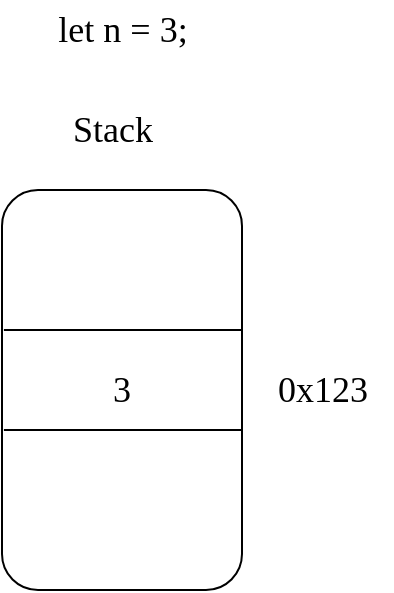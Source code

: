 <mxfile scale="1" border="20">
    <diagram id="gPd3Chro8MiztMe0Yh4c" name="第 1 页">
        <mxGraphModel dx="784" dy="905" grid="1" gridSize="10" guides="1" tooltips="1" connect="1" arrows="1" fold="1" page="1" pageScale="1" pageWidth="827" pageHeight="1169" background="#FFFFFF" math="0" shadow="0">
            <root>
                <mxCell id="0"/>
                <mxCell id="1" parent="0"/>
                <mxCell id="2" value="&lt;font style=&quot;font-size: 18px;&quot;&gt;3&lt;/font&gt;" style="rounded=1;whiteSpace=wrap;html=1;fontSize=18;fontFamily=Comic Sans MS;" parent="1" vertex="1">
                    <mxGeometry x="260" y="235" width="120" height="200" as="geometry"/>
                </mxCell>
                <mxCell id="3" value="&lt;font style=&quot;font-size: 18px;&quot;&gt;Stack&lt;/font&gt;" style="text;html=1;align=center;verticalAlign=middle;resizable=0;points=[];autosize=1;strokeColor=none;fillColor=none;fontSize=18;fontFamily=Comic Sans MS;" parent="1" vertex="1">
                    <mxGeometry x="285" y="190" width="60" height="30" as="geometry"/>
                </mxCell>
                <mxCell id="4" value="&lt;font style=&quot;font-size: 18px;&quot;&gt;let n = 3;&lt;/font&gt;" style="text;html=1;align=center;verticalAlign=middle;resizable=0;points=[];autosize=1;strokeColor=none;fillColor=none;fontSize=18;fontFamily=Comic Sans MS;" parent="1" vertex="1">
                    <mxGeometry x="275" y="140" width="90" height="30" as="geometry"/>
                </mxCell>
                <mxCell id="5" value="" style="endArrow=none;html=1;fontSize=18;fontFamily=Comic Sans MS;" parent="1" target="2" edge="1">
                    <mxGeometry width="50" height="50" relative="1" as="geometry">
                        <mxPoint x="260" y="315" as="sourcePoint"/>
                        <mxPoint x="310" y="265" as="targetPoint"/>
                    </mxGeometry>
                </mxCell>
                <mxCell id="6" value="" style="endArrow=none;html=1;fontSize=18;entryX=1;entryY=0.35;entryDx=0;entryDy=0;entryPerimeter=0;exitX=0.008;exitY=0.35;exitDx=0;exitDy=0;exitPerimeter=0;fontFamily=Comic Sans MS;" parent="1" source="2" target="2" edge="1">
                    <mxGeometry width="50" height="50" relative="1" as="geometry">
                        <mxPoint x="250" y="345" as="sourcePoint"/>
                        <mxPoint x="300" y="295" as="targetPoint"/>
                    </mxGeometry>
                </mxCell>
                <mxCell id="7" value="" style="endArrow=none;html=1;fontSize=18;entryX=1;entryY=0.35;entryDx=0;entryDy=0;entryPerimeter=0;exitX=0.008;exitY=0.35;exitDx=0;exitDy=0;exitPerimeter=0;fontFamily=Comic Sans MS;" parent="1" edge="1">
                    <mxGeometry width="50" height="50" relative="1" as="geometry">
                        <mxPoint x="260.96" y="355" as="sourcePoint"/>
                        <mxPoint x="380" y="355" as="targetPoint"/>
                    </mxGeometry>
                </mxCell>
                <mxCell id="8" value="0x123" style="text;html=1;align=center;verticalAlign=middle;resizable=0;points=[];autosize=1;strokeColor=none;fillColor=none;fontSize=18;fontFamily=Comic Sans MS;" parent="1" vertex="1">
                    <mxGeometry x="385" y="320" width="70" height="30" as="geometry"/>
                </mxCell>
            </root>
        </mxGraphModel>
    </diagram>
</mxfile>